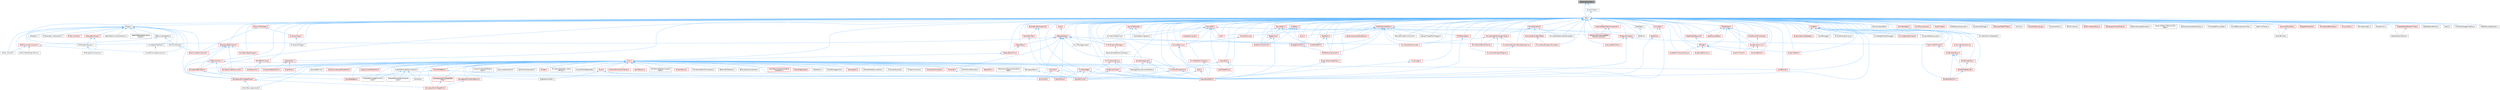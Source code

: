 digraph "StatsSystemTypes.h"
{
 // INTERACTIVE_SVG=YES
 // LATEX_PDF_SIZE
  bgcolor="transparent";
  edge [fontname=Helvetica,fontsize=10,labelfontname=Helvetica,labelfontsize=10];
  node [fontname=Helvetica,fontsize=10,shape=box,height=0.2,width=0.4];
  Node1 [id="Node000001",label="StatsSystemTypes.h",height=0.2,width=0.4,color="gray40", fillcolor="grey60", style="filled", fontcolor="black",tooltip=" "];
  Node1 -> Node2 [id="edge1_Node000001_Node000002",dir="back",color="steelblue1",style="solid",tooltip=" "];
  Node2 [id="Node000002",label="DynamicStats.h",height=0.2,width=0.4,color="grey40", fillcolor="white", style="filled",URL="$dc/d24/DynamicStats_8h.html",tooltip=" "];
  Node2 -> Node3 [id="edge2_Node000002_Node000003",dir="back",color="steelblue1",style="solid",tooltip=" "];
  Node3 [id="Node000003",label="Stats.h",height=0.2,width=0.4,color="grey40", fillcolor="white", style="filled",URL="$dc/d09/Stats_8h.html",tooltip=" "];
  Node3 -> Node4 [id="edge3_Node000003_Node000004",dir="back",color="steelblue1",style="solid",tooltip=" "];
  Node4 [id="Node000004",label="AIPerceptionSystem.h",height=0.2,width=0.4,color="grey40", fillcolor="white", style="filled",URL="$d0/d08/AIPerceptionSystem_8h.html",tooltip=" "];
  Node4 -> Node5 [id="edge4_Node000004_Node000005",dir="back",color="steelblue1",style="solid",tooltip=" "];
  Node5 [id="Node000005",label="AIPerceptionComponent.h",height=0.2,width=0.4,color="grey40", fillcolor="white", style="filled",URL="$d6/d0a/AIPerceptionComponent_8h.html",tooltip=" "];
  Node3 -> Node6 [id="edge5_Node000003_Node000006",dir="back",color="steelblue1",style="solid",tooltip=" "];
  Node6 [id="Node000006",label="AITypes.h",height=0.2,width=0.4,color="grey40", fillcolor="white", style="filled",URL="$dd/d64/AITypes_8h.html",tooltip=" "];
  Node6 -> Node7 [id="edge6_Node000006_Node000007",dir="back",color="steelblue1",style="solid",tooltip=" "];
  Node7 [id="Node000007",label="AIAsyncTaskBlueprintProxy.h",height=0.2,width=0.4,color="grey40", fillcolor="white", style="filled",URL="$db/d07/AIAsyncTaskBlueprintProxy_8h.html",tooltip=" "];
  Node6 -> Node8 [id="edge7_Node000006_Node000008",dir="back",color="steelblue1",style="solid",tooltip=" "];
  Node8 [id="Node000008",label="AIController.h",height=0.2,width=0.4,color="red", fillcolor="#FFF0F0", style="filled",URL="$d7/dd8/AIController_8h.html",tooltip=" "];
  Node6 -> Node11 [id="edge8_Node000006_Node000011",dir="back",color="steelblue1",style="solid",tooltip=" "];
  Node11 [id="Node000011",label="AIHelpers.h",height=0.2,width=0.4,color="grey40", fillcolor="white", style="filled",URL="$d1/d0d/AIHelpers_8h.html",tooltip=" "];
  Node6 -> Node12 [id="edge9_Node000006_Node000012",dir="back",color="steelblue1",style="solid",tooltip=" "];
  Node12 [id="Node000012",label="AIPerceptionTypes.h",height=0.2,width=0.4,color="red", fillcolor="#FFF0F0", style="filled",URL="$de/d00/AIPerceptionTypes_8h.html",tooltip=" "];
  Node12 -> Node5 [id="edge10_Node000012_Node000005",dir="back",color="steelblue1",style="solid",tooltip=" "];
  Node12 -> Node4 [id="edge11_Node000012_Node000004",dir="back",color="steelblue1",style="solid",tooltip=" "];
  Node6 -> Node35 [id="edge12_Node000006_Node000035",dir="back",color="steelblue1",style="solid",tooltip=" "];
  Node35 [id="Node000035",label="AIResourceInterface.h",height=0.2,width=0.4,color="grey40", fillcolor="white", style="filled",URL="$dd/d0d/AIResourceInterface_8h.html",tooltip=" "];
  Node35 -> Node36 [id="edge13_Node000035_Node000036",dir="back",color="steelblue1",style="solid",tooltip=" "];
  Node36 [id="Node000036",label="BrainComponent.h",height=0.2,width=0.4,color="grey40", fillcolor="white", style="filled",URL="$d6/dc0/BrainComponent_8h.html",tooltip=" "];
  Node36 -> Node37 [id="edge14_Node000036_Node000037",dir="back",color="steelblue1",style="solid",tooltip=" "];
  Node37 [id="Node000037",label="BehaviorTreeComponent.h",height=0.2,width=0.4,color="red", fillcolor="#FFF0F0", style="filled",URL="$dc/d7b/BehaviorTreeComponent_8h.html",tooltip=" "];
  Node35 -> Node89 [id="edge15_Node000035_Node000089",dir="back",color="steelblue1",style="solid",tooltip=" "];
  Node89 [id="Node000089",label="PathFollowingComponent.h",height=0.2,width=0.4,color="red", fillcolor="#FFF0F0", style="filled",URL="$d5/d0b/PathFollowingComponent_8h.html",tooltip=" "];
  Node89 -> Node7 [id="edge16_Node000089_Node000007",dir="back",color="steelblue1",style="solid",tooltip=" "];
  Node89 -> Node90 [id="edge17_Node000089_Node000090",dir="back",color="steelblue1",style="solid",tooltip=" "];
  Node90 [id="Node000090",label="AITask_MoveTo.h",height=0.2,width=0.4,color="grey40", fillcolor="white", style="filled",URL="$d4/dc4/AITask__MoveTo_8h.html",tooltip=" "];
  Node89 -> Node91 [id="edge18_Node000089_Node000091",dir="back",color="steelblue1",style="solid",tooltip=" "];
  Node91 [id="Node000091",label="CrowdFollowingComponent.h",height=0.2,width=0.4,color="grey40", fillcolor="white", style="filled",URL="$db/d23/CrowdFollowingComponent_8h.html",tooltip=" "];
  Node6 -> Node90 [id="edge19_Node000006_Node000090",dir="back",color="steelblue1",style="solid",tooltip=" "];
  Node6 -> Node44 [id="edge20_Node000006_Node000044",dir="back",color="steelblue1",style="solid",tooltip=" "];
  Node44 [id="Node000044",label="BTDecorator_IsAtLocation.h",height=0.2,width=0.4,color="grey40", fillcolor="white", style="filled",URL="$dd/d6b/BTDecorator__IsAtLocation_8h.html",tooltip=" "];
  Node6 -> Node74 [id="edge21_Node000006_Node000074",dir="back",color="steelblue1",style="solid",tooltip=" "];
  Node74 [id="Node000074",label="BTTask_MoveTo.h",height=0.2,width=0.4,color="red", fillcolor="#FFF0F0", style="filled",URL="$d7/d8b/BTTask__MoveTo_8h.html",tooltip=" "];
  Node6 -> Node37 [id="edge22_Node000006_Node000037",dir="back",color="steelblue1",style="solid",tooltip=" "];
  Node6 -> Node36 [id="edge23_Node000006_Node000036",dir="back",color="steelblue1",style="solid",tooltip=" "];
  Node6 -> Node93 [id="edge24_Node000006_Node000093",dir="back",color="steelblue1",style="solid",tooltip=" "];
  Node93 [id="Node000093",label="CrowdAgentInterface.h",height=0.2,width=0.4,color="grey40", fillcolor="white", style="filled",URL="$df/dfa/CrowdAgentInterface_8h.html",tooltip=" "];
  Node93 -> Node91 [id="edge25_Node000093_Node000091",dir="back",color="steelblue1",style="solid",tooltip=" "];
  Node6 -> Node91 [id="edge26_Node000006_Node000091",dir="back",color="steelblue1",style="solid",tooltip=" "];
  Node6 -> Node89 [id="edge27_Node000006_Node000089",dir="back",color="steelblue1",style="solid",tooltip=" "];
  Node6 -> Node94 [id="edge28_Node000006_Node000094",dir="back",color="steelblue1",style="solid",tooltip=" "];
  Node94 [id="Node000094",label="StateTreeCommonConditions.h",height=0.2,width=0.4,color="grey40", fillcolor="white", style="filled",URL="$d8/dec/StateTreeCommonConditions_8h.html",tooltip=" "];
  Node6 -> Node95 [id="edge29_Node000006_Node000095",dir="back",color="steelblue1",style="solid",tooltip=" "];
  Node95 [id="Node000095",label="StateTreeNodeDescription\lHelpers.h",height=0.2,width=0.4,color="grey40", fillcolor="white", style="filled",URL="$d9/d1a/StateTreeNodeDescriptionHelpers_8h.html",tooltip=" "];
  Node3 -> Node96 [id="edge30_Node000003_Node000096",dir="back",color="steelblue1",style="solid",tooltip=" "];
  Node96 [id="Node000096",label="AbilitySystemStats.h",height=0.2,width=0.4,color="grey40", fillcolor="white", style="filled",URL="$d2/d42/AbilitySystemStats_8h.html",tooltip=" "];
  Node3 -> Node97 [id="edge31_Node000003_Node000097",dir="back",color="steelblue1",style="solid",tooltip=" "];
  Node97 [id="Node000097",label="Actor.h",height=0.2,width=0.4,color="red", fillcolor="#FFF0F0", style="filled",URL="$d0/d43/Actor_8h.html",tooltip=" "];
  Node97 -> Node98 [id="edge32_Node000097_Node000098",dir="back",color="steelblue1",style="solid",tooltip=" "];
  Node98 [id="Node000098",label="AbilityTask_SpawnActor.h",height=0.2,width=0.4,color="grey40", fillcolor="white", style="filled",URL="$dc/d97/AbilityTask__SpawnActor_8h.html",tooltip=" "];
  Node97 -> Node99 [id="edge33_Node000097_Node000099",dir="back",color="steelblue1",style="solid",tooltip=" "];
  Node99 [id="Node000099",label="ActorDescContainerInstance\lCollection.h",height=0.2,width=0.4,color="red", fillcolor="#FFF0F0", style="filled",URL="$df/d80/ActorDescContainerInstanceCollection_8h.html",tooltip=" "];
  Node97 -> Node120 [id="edge34_Node000097_Node000120",dir="back",color="steelblue1",style="solid",tooltip=" "];
  Node120 [id="Node000120",label="ActorDescList.h",height=0.2,width=0.4,color="red", fillcolor="#FFF0F0", style="filled",URL="$d7/da2/ActorDescList_8h.html",tooltip=" "];
  Node97 -> Node130 [id="edge35_Node000097_Node000130",dir="back",color="steelblue1",style="solid",tooltip=" "];
  Node130 [id="Node000130",label="ActorDragDropOp.h",height=0.2,width=0.4,color="red", fillcolor="#FFF0F0", style="filled",URL="$dd/d1a/ActorDragDropOp_8h.html",tooltip=" "];
  Node97 -> Node132 [id="edge36_Node000097_Node000132",dir="back",color="steelblue1",style="solid",tooltip=" "];
  Node132 [id="Node000132",label="ActorElementEditorCopyAnd\lPaste.h",height=0.2,width=0.4,color="grey40", fillcolor="white", style="filled",URL="$d8/dc2/ActorElementEditorCopyAndPaste_8h.html",tooltip=" "];
  Node97 -> Node133 [id="edge37_Node000097_Node000133",dir="back",color="steelblue1",style="solid",tooltip=" "];
  Node133 [id="Node000133",label="AmbientSound.h",height=0.2,width=0.4,color="red", fillcolor="#FFF0F0", style="filled",URL="$dd/d28/AmbientSound_8h.html",tooltip=" "];
  Node97 -> Node135 [id="edge38_Node000097_Node000135",dir="back",color="steelblue1",style="solid",tooltip=" "];
  Node135 [id="Node000135",label="AnimationEditorPreviewActor.h",height=0.2,width=0.4,color="grey40", fillcolor="white", style="filled",URL="$dc/d52/AnimationEditorPreviewActor_8h.html",tooltip=" "];
  Node97 -> Node136 [id="edge39_Node000097_Node000136",dir="back",color="steelblue1",style="solid",tooltip=" "];
  Node136 [id="Node000136",label="BandwidthTestActor.h",height=0.2,width=0.4,color="grey40", fillcolor="white", style="filled",URL="$d9/ddf/BandwidthTestActor_8h.html",tooltip=" "];
  Node97 -> Node137 [id="edge40_Node000097_Node000137",dir="back",color="steelblue1",style="solid",tooltip=" "];
  Node137 [id="Node000137",label="BoundsCopyComponent.h",height=0.2,width=0.4,color="grey40", fillcolor="white", style="filled",URL="$d2/d10/BoundsCopyComponent_8h.html",tooltip=" "];
  Node97 -> Node138 [id="edge41_Node000097_Node000138",dir="back",color="steelblue1",style="solid",tooltip=" "];
  Node138 [id="Node000138",label="Brush.h",height=0.2,width=0.4,color="red", fillcolor="#FFF0F0", style="filled",URL="$dc/d90/Brush_8h.html",tooltip=" "];
  Node138 -> Node140 [id="edge42_Node000138_Node000140",dir="back",color="steelblue1",style="solid",tooltip=" "];
  Node140 [id="Node000140",label="DlgReferenceTree.h",height=0.2,width=0.4,color="grey40", fillcolor="white", style="filled",URL="$db/dd3/DlgReferenceTree_8h.html",tooltip=" "];
  Node138 -> Node141 [id="edge43_Node000138_Node000141",dir="back",color="steelblue1",style="solid",tooltip=" "];
  Node141 [id="Node000141",label="EditorEngine.h",height=0.2,width=0.4,color="red", fillcolor="#FFF0F0", style="filled",URL="$da/d0c/EditorEngine_8h.html",tooltip=" "];
  Node138 -> Node362 [id="edge44_Node000138_Node000362",dir="back",color="steelblue1",style="solid",tooltip=" "];
  Node362 [id="Node000362",label="EngineSharedPCH.h",height=0.2,width=0.4,color="red", fillcolor="#FFF0F0", style="filled",URL="$dc/dbb/EngineSharedPCH_8h.html",tooltip=" "];
  Node97 -> Node447 [id="edge45_Node000097_Node000447",dir="back",color="steelblue1",style="solid",tooltip=" "];
  Node447 [id="Node000447",label="CableActor.h",height=0.2,width=0.4,color="grey40", fillcolor="white", style="filled",URL="$dd/d5e/CableActor_8h.html",tooltip=" "];
  Node97 -> Node448 [id="edge46_Node000097_Node000448",dir="back",color="steelblue1",style="solid",tooltip=" "];
  Node448 [id="Node000448",label="CacheManagerActor.h",height=0.2,width=0.4,color="grey40", fillcolor="white", style="filled",URL="$d6/d22/CacheManagerActor_8h.html",tooltip=" "];
  Node97 -> Node449 [id="edge47_Node000097_Node000449",dir="back",color="steelblue1",style="solid",tooltip=" "];
  Node449 [id="Node000449",label="CameraActor.h",height=0.2,width=0.4,color="red", fillcolor="#FFF0F0", style="filled",URL="$d4/df4/CameraActor_8h.html",tooltip=" "];
  Node97 -> Node450 [id="edge48_Node000097_Node000450",dir="back",color="steelblue1",style="solid",tooltip=" "];
  Node450 [id="Node000450",label="CameraShakeSourceActor.h",height=0.2,width=0.4,color="grey40", fillcolor="white", style="filled",URL="$d5/d92/CameraShakeSourceActor_8h.html",tooltip=" "];
  Node97 -> Node451 [id="edge49_Node000097_Node000451",dir="back",color="steelblue1",style="solid",tooltip=" "];
  Node451 [id="Node000451",label="ChaosDeformableCollisions\lActor.h",height=0.2,width=0.4,color="grey40", fillcolor="white", style="filled",URL="$d2/dce/ChaosDeformableCollisionsActor_8h.html",tooltip=" "];
  Node97 -> Node452 [id="edge50_Node000097_Node000452",dir="back",color="steelblue1",style="solid",tooltip=" "];
  Node452 [id="Node000452",label="ChaosDeformableConstraints\lActor.h",height=0.2,width=0.4,color="grey40", fillcolor="white", style="filled",URL="$d0/dd2/ChaosDeformableConstraintsActor_8h.html",tooltip=" "];
  Node97 -> Node453 [id="edge51_Node000097_Node000453",dir="back",color="steelblue1",style="solid",tooltip=" "];
  Node453 [id="Node000453",label="ChaosDeformableSolverActor.h",height=0.2,width=0.4,color="grey40", fillcolor="white", style="filled",URL="$d2/de9/ChaosDeformableSolverActor_8h.html",tooltip=" "];
  Node453 -> Node451 [id="edge52_Node000453_Node000451",dir="back",color="steelblue1",style="solid",tooltip=" "];
  Node453 -> Node452 [id="edge53_Node000453_Node000452",dir="back",color="steelblue1",style="solid",tooltip=" "];
  Node453 -> Node454 [id="edge54_Node000453_Node000454",dir="back",color="steelblue1",style="solid",tooltip=" "];
  Node454 [id="Node000454",label="FleshActor.h",height=0.2,width=0.4,color="grey40", fillcolor="white", style="filled",URL="$d1/d7e/FleshActor_8h.html",tooltip=" "];
  Node97 -> Node455 [id="edge55_Node000097_Node000455",dir="back",color="steelblue1",style="solid",tooltip=" "];
  Node455 [id="Node000455",label="Character.h",height=0.2,width=0.4,color="red", fillcolor="#FFF0F0", style="filled",URL="$db/dc7/Character_8h.html",tooltip=" "];
  Node455 -> Node458 [id="edge56_Node000455_Node000458",dir="back",color="steelblue1",style="solid",tooltip=" "];
  Node458 [id="Node000458",label="EngineMinimal.h",height=0.2,width=0.4,color="red", fillcolor="#FFF0F0", style="filled",URL="$d0/d2c/EngineMinimal_8h.html",tooltip=" "];
  Node97 -> Node459 [id="edge57_Node000097_Node000459",dir="back",color="steelblue1",style="solid",tooltip=" "];
  Node459 [id="Node000459",label="CinematicExporter.h",height=0.2,width=0.4,color="grey40", fillcolor="white", style="filled",URL="$d8/d3d/CinematicExporter_8h.html",tooltip=" "];
  Node97 -> Node460 [id="edge58_Node000097_Node000460",dir="back",color="steelblue1",style="solid",tooltip=" "];
  Node460 [id="Node000460",label="ClusterUnionActor.h",height=0.2,width=0.4,color="grey40", fillcolor="white", style="filled",URL="$d5/d54/ClusterUnionActor_8h.html",tooltip=" "];
  Node97 -> Node461 [id="edge59_Node000097_Node000461",dir="back",color="steelblue1",style="solid",tooltip=" "];
  Node461 [id="Node000461",label="ComponentEditorUtils.h",height=0.2,width=0.4,color="red", fillcolor="#FFF0F0", style="filled",URL="$d0/d4b/ComponentEditorUtils_8h.html",tooltip=" "];
  Node97 -> Node463 [id="edge60_Node000097_Node000463",dir="back",color="steelblue1",style="solid",tooltip=" "];
  Node463 [id="Node000463",label="ComponentVisualizer.h",height=0.2,width=0.4,color="red", fillcolor="#FFF0F0", style="filled",URL="$d3/d9b/ComponentVisualizer_8h.html",tooltip=" "];
  Node97 -> Node465 [id="edge61_Node000097_Node000465",dir="back",color="steelblue1",style="solid",tooltip=" "];
  Node465 [id="Node000465",label="ControlPointMeshActor.h",height=0.2,width=0.4,color="grey40", fillcolor="white", style="filled",URL="$d8/db7/ControlPointMeshActor_8h.html",tooltip=" "];
  Node97 -> Node466 [id="edge62_Node000097_Node000466",dir="back",color="steelblue1",style="solid",tooltip=" "];
  Node466 [id="Node000466",label="Controller.h",height=0.2,width=0.4,color="red", fillcolor="#FFF0F0", style="filled",URL="$de/d4a/Controller_8h.html",tooltip=" "];
  Node466 -> Node8 [id="edge63_Node000466_Node000008",dir="back",color="steelblue1",style="solid",tooltip=" "];
  Node466 -> Node458 [id="edge64_Node000466_Node000458",dir="back",color="steelblue1",style="solid",tooltip=" "];
  Node466 -> Node362 [id="edge65_Node000466_Node000362",dir="back",color="steelblue1",style="solid",tooltip=" "];
  Node97 -> Node859 [id="edge66_Node000097_Node000859",dir="back",color="steelblue1",style="solid",tooltip=" "];
  Node859 [id="Node000859",label="DecalActor.h",height=0.2,width=0.4,color="red", fillcolor="#FFF0F0", style="filled",URL="$d2/d2d/DecalActor_8h.html",tooltip=" "];
  Node97 -> Node860 [id="edge67_Node000097_Node000860",dir="back",color="steelblue1",style="solid",tooltip=" "];
  Node860 [id="Node000860",label="DefaultLevelSequenceInstance\lData.h",height=0.2,width=0.4,color="grey40", fillcolor="white", style="filled",URL="$d0/d8b/DefaultLevelSequenceInstanceData_8h.html",tooltip=" "];
  Node97 -> Node851 [id="edge68_Node000097_Node000851",dir="back",color="steelblue1",style="solid",tooltip=" "];
  Node851 [id="Node000851",label="DemoNetDriver.h",height=0.2,width=0.4,color="grey40", fillcolor="white", style="filled",URL="$df/df9/DemoNetDriver_8h.html",tooltip=" "];
  Node97 -> Node861 [id="edge69_Node000097_Node000861",dir="back",color="steelblue1",style="solid",tooltip=" "];
  Node861 [id="Node000861",label="DisplayClusterLightCardActor.h",height=0.2,width=0.4,color="red", fillcolor="#FFF0F0", style="filled",URL="$d5/dc7/DisplayClusterLightCardActor_8h.html",tooltip=" "];
  Node97 -> Node242 [id="edge70_Node000097_Node000242",dir="back",color="steelblue1",style="solid",tooltip=" "];
  Node242 [id="Node000242",label="DisplayClusterRootActor.h",height=0.2,width=0.4,color="red", fillcolor="#FFF0F0", style="filled",URL="$d0/d41/DisplayClusterRootActor_8h.html",tooltip=" "];
  Node97 -> Node863 [id="edge71_Node000097_Node000863",dir="back",color="steelblue1",style="solid",tooltip=" "];
  Node863 [id="Node000863",label="DisplayClusterTestPatterns\lActor.h",height=0.2,width=0.4,color="grey40", fillcolor="white", style="filled",URL="$d0/dac/DisplayClusterTestPatternsActor_8h.html",tooltip=" "];
  Node97 -> Node140 [id="edge72_Node000097_Node000140",dir="back",color="steelblue1",style="solid",tooltip=" "];
  Node97 -> Node864 [id="edge73_Node000097_Node000864",dir="back",color="steelblue1",style="solid",tooltip=" "];
  Node864 [id="Node000864",label="DocumentationActor.h",height=0.2,width=0.4,color="grey40", fillcolor="white", style="filled",URL="$d0/dc6/DocumentationActor_8h.html",tooltip=" "];
  Node97 -> Node865 [id="edge74_Node000097_Node000865",dir="back",color="steelblue1",style="solid",tooltip=" "];
  Node865 [id="Node000865",label="EditorActorSubsystem.h",height=0.2,width=0.4,color="grey40", fillcolor="white", style="filled",URL="$d8/db1/EditorActorSubsystem_8h.html",tooltip=" "];
  Node97 -> Node141 [id="edge75_Node000097_Node000141",dir="back",color="steelblue1",style="solid",tooltip=" "];
  Node97 -> Node866 [id="edge76_Node000097_Node000866",dir="back",color="steelblue1",style="solid",tooltip=" "];
  Node866 [id="Node000866",label="Emitter.h",height=0.2,width=0.4,color="red", fillcolor="#FFF0F0", style="filled",URL="$da/d24/Emitter_8h.html",tooltip=" "];
  Node97 -> Node458 [id="edge77_Node000097_Node000458",dir="back",color="steelblue1",style="solid",tooltip=" "];
  Node97 -> Node362 [id="edge78_Node000097_Node000362",dir="back",color="steelblue1",style="solid",tooltip=" "];
  Node97 -> Node378 [id="edge79_Node000097_Node000378",dir="back",color="steelblue1",style="solid",tooltip=" "];
  Node378 [id="Node000378",label="EngineUtils.h",height=0.2,width=0.4,color="red", fillcolor="#FFF0F0", style="filled",URL="$d4/d61/EngineUtils_8h.html",tooltip=" "];
  Node97 -> Node868 [id="edge80_Node000097_Node000868",dir="back",color="steelblue1",style="solid",tooltip=" "];
  Node868 [id="Node000868",label="EnvQueryGenerator_Actors\lOfClass.h",height=0.2,width=0.4,color="grey40", fillcolor="white", style="filled",URL="$d7/d2e/EnvQueryGenerator__ActorsOfClass_8h.html",tooltip=" "];
  Node97 -> Node278 [id="edge81_Node000097_Node000278",dir="back",color="steelblue1",style="solid",tooltip=" "];
  Node278 [id="Node000278",label="ExportTextDragDropOp.h",height=0.2,width=0.4,color="grey40", fillcolor="white", style="filled",URL="$de/d5c/ExportTextDragDropOp_8h.html",tooltip=" "];
  Node97 -> Node279 [id="edge82_Node000097_Node000279",dir="back",color="steelblue1",style="solid",tooltip=" "];
  Node279 [id="Node000279",label="ExternalDirtyActorsTracker.h",height=0.2,width=0.4,color="red", fillcolor="#FFF0F0", style="filled",URL="$db/d89/ExternalDirtyActorsTracker_8h.html",tooltip=" "];
  Node97 -> Node454 [id="edge83_Node000097_Node000454",dir="back",color="steelblue1",style="solid",tooltip=" "];
  Node97 -> Node852 [id="edge84_Node000097_Node000852",dir="back",color="steelblue1",style="solid",tooltip=" "];
  Node852 [id="Node000852",label="GameModeBase.h",height=0.2,width=0.4,color="red", fillcolor="#FFF0F0", style="filled",URL="$d2/d5b/GameModeBase_8h.html",tooltip=" "];
  Node852 -> Node458 [id="edge85_Node000852_Node000458",dir="back",color="steelblue1",style="solid",tooltip=" "];
  Node852 -> Node855 [id="edge86_Node000852_Node000855",dir="back",color="steelblue1",style="solid",tooltip=" "];
  Node855 [id="Node000855",label="GameStateBase.h",height=0.2,width=0.4,color="red", fillcolor="#FFF0F0", style="filled",URL="$dd/db9/GameStateBase_8h.html",tooltip=" "];
  Node97 -> Node869 [id="edge87_Node000097_Node000869",dir="back",color="steelblue1",style="solid",tooltip=" "];
  Node869 [id="Node000869",label="GameSession.h",height=0.2,width=0.4,color="red", fillcolor="#FFF0F0", style="filled",URL="$d1/d7f/GameSession_8h.html",tooltip=" "];
  Node97 -> Node855 [id="edge88_Node000097_Node000855",dir="back",color="steelblue1",style="solid",tooltip=" "];
  Node97 -> Node870 [id="edge89_Node000097_Node000870",dir="back",color="steelblue1",style="solid",tooltip=" "];
  Node870 [id="Node000870",label="GameplayAbilityTargetActor.h",height=0.2,width=0.4,color="red", fillcolor="#FFF0F0", style="filled",URL="$d7/d35/GameplayAbilityTargetActor_8h.html",tooltip=" "];
  Node97 -> Node878 [id="edge90_Node000097_Node000878",dir="back",color="steelblue1",style="solid",tooltip=" "];
  Node878 [id="Node000878",label="GameplayAbilityTargetData\lFilter.h",height=0.2,width=0.4,color="red", fillcolor="#FFF0F0", style="filled",URL="$d5/d2f/GameplayAbilityTargetDataFilter_8h.html",tooltip=" "];
  Node878 -> Node870 [id="edge91_Node000878_Node000870",dir="back",color="steelblue1",style="solid",tooltip=" "];
  Node97 -> Node884 [id="edge92_Node000097_Node000884",dir="back",color="steelblue1",style="solid",tooltip=" "];
  Node884 [id="Node000884",label="GameplayAbilityTargetTypes.h",height=0.2,width=0.4,color="red", fillcolor="#FFF0F0", style="filled",URL="$d8/dd1/GameplayAbilityTargetTypes_8h.html",tooltip=" "];
  Node884 -> Node98 [id="edge93_Node000884_Node000098",dir="back",color="steelblue1",style="solid",tooltip=" "];
  Node884 -> Node870 [id="edge94_Node000884_Node000870",dir="back",color="steelblue1",style="solid",tooltip=" "];
  Node97 -> Node932 [id="edge95_Node000097_Node000932",dir="back",color="steelblue1",style="solid",tooltip=" "];
  Node932 [id="Node000932",label="GameplayAbilityWorldReticle.h",height=0.2,width=0.4,color="red", fillcolor="#FFF0F0", style="filled",URL="$db/dd7/GameplayAbilityWorldReticle_8h.html",tooltip=" "];
  Node932 -> Node870 [id="edge96_Node000932_Node000870",dir="back",color="steelblue1",style="solid",tooltip=" "];
  Node97 -> Node934 [id="edge97_Node000097_Node000934",dir="back",color="steelblue1",style="solid",tooltip=" "];
  Node934 [id="Node000934",label="GameplayCueNotify_Actor.h",height=0.2,width=0.4,color="red", fillcolor="#FFF0F0", style="filled",URL="$df/d91/GameplayCueNotify__Actor_8h.html",tooltip=" "];
  Node97 -> Node937 [id="edge98_Node000097_Node000937",dir="back",color="steelblue1",style="solid",tooltip=" "];
  Node937 [id="Node000937",label="GameplayEffectTypes.h",height=0.2,width=0.4,color="red", fillcolor="#FFF0F0", style="filled",URL="$d7/d59/GameplayEffectTypes_8h.html",tooltip=" "];
  Node937 -> Node884 [id="edge99_Node000937_Node000884",dir="back",color="steelblue1",style="solid",tooltip=" "];
  Node97 -> Node857 [id="edge100_Node000097_Node000857",dir="back",color="steelblue1",style="solid",tooltip=" "];
  Node857 [id="Node000857",label="GameplayStatics.h",height=0.2,width=0.4,color="grey40", fillcolor="white", style="filled",URL="$d9/dc8/GameplayStatics_8h.html",tooltip=" "];
  Node857 -> Node458 [id="edge101_Node000857_Node000458",dir="back",color="steelblue1",style="solid",tooltip=" "];
  Node97 -> Node1044 [id="edge102_Node000097_Node001044",dir="back",color="steelblue1",style="solid",tooltip=" "];
  Node1044 [id="Node001044",label="HeterogeneousVolumeInterface.h",height=0.2,width=0.4,color="grey40", fillcolor="white", style="filled",URL="$d3/de3/HeterogeneousVolumeInterface_8h.html",tooltip=" "];
  Node97 -> Node534 [id="edge103_Node000097_Node000534",dir="back",color="steelblue1",style="solid",tooltip=" "];
  Node534 [id="Node000534",label="LandscapeProxy.h",height=0.2,width=0.4,color="red", fillcolor="#FFF0F0", style="filled",URL="$db/dae/LandscapeProxy_8h.html",tooltip=" "];
  Node97 -> Node1080 [id="edge104_Node000097_Node001080",dir="back",color="steelblue1",style="solid",tooltip=" "];
  Node1080 [id="Node001080",label="LevelBounds.h",height=0.2,width=0.4,color="red", fillcolor="#FFF0F0", style="filled",URL="$d8/d37/LevelBounds_8h.html",tooltip=" "];
  Node97 -> Node545 [id="edge105_Node000097_Node000545",dir="back",color="steelblue1",style="solid",tooltip=" "];
  Node545 [id="Node000545",label="PrimitiveComponent.h",height=0.2,width=0.4,color="red", fillcolor="#FFF0F0", style="filled",URL="$df/d9f/PrimitiveComponent_8h.html",tooltip=" "];
  Node545 -> Node458 [id="edge106_Node000545_Node000458",dir="back",color="steelblue1",style="solid",tooltip=" "];
  Node545 -> Node362 [id="edge107_Node000545_Node000362",dir="back",color="steelblue1",style="solid",tooltip=" "];
  Node3 -> Node1681 [id="edge108_Node000003_Node001681",dir="back",color="steelblue1",style="solid",tooltip=" "];
  Node1681 [id="Node001681",label="AnimNextAnimGraphStats.h",height=0.2,width=0.4,color="grey40", fillcolor="white", style="filled",URL="$d0/d72/AnimNextAnimGraphStats_8h.html",tooltip=" "];
  Node3 -> Node1682 [id="edge109_Node000003_Node001682",dir="back",color="steelblue1",style="solid",tooltip=" "];
  Node1682 [id="Node001682",label="AnimNextStats.h",height=0.2,width=0.4,color="red", fillcolor="#FFF0F0", style="filled",URL="$d6/de8/AnimNextStats_8h.html",tooltip=" "];
  Node1682 -> Node1681 [id="edge110_Node001682_Node001681",dir="back",color="steelblue1",style="solid",tooltip=" "];
  Node3 -> Node1687 [id="edge111_Node000003_Node001687",dir="back",color="steelblue1",style="solid",tooltip=" "];
  Node1687 [id="Node001687",label="AnimPhysicsSolver.h",height=0.2,width=0.4,color="red", fillcolor="#FFF0F0", style="filled",URL="$d3/d8b/AnimPhysicsSolver_8h.html",tooltip=" "];
  Node3 -> Node1504 [id="edge112_Node000003_Node001504",dir="back",color="steelblue1",style="solid",tooltip=" "];
  Node1504 [id="Node001504",label="AnimStateMachineTypes.h",height=0.2,width=0.4,color="red", fillcolor="#FFF0F0", style="filled",URL="$d2/dc8/AnimStateMachineTypes_8h.html",tooltip=" "];
  Node1504 -> Node362 [id="edge113_Node001504_Node000362",dir="back",color="steelblue1",style="solid",tooltip=" "];
  Node3 -> Node1688 [id="edge114_Node000003_Node001688",dir="back",color="steelblue1",style="solid",tooltip=" "];
  Node1688 [id="Node001688",label="AnimStats.h",height=0.2,width=0.4,color="red", fillcolor="#FFF0F0", style="filled",URL="$d4/d2b/AnimStats_8h.html",tooltip=" "];
  Node1688 -> Node1692 [id="edge115_Node001688_Node001692",dir="back",color="steelblue1",style="solid",tooltip=" "];
  Node1692 [id="Node001692",label="BonePose.h",height=0.2,width=0.4,color="red", fillcolor="#FFF0F0", style="filled",URL="$dd/d83/BonePose_8h.html",tooltip=" "];
  Node1692 -> Node362 [id="edge116_Node001692_Node000362",dir="back",color="steelblue1",style="solid",tooltip=" "];
  Node1688 -> Node362 [id="edge117_Node001688_Node000362",dir="back",color="steelblue1",style="solid",tooltip=" "];
  Node3 -> Node1712 [id="edge118_Node000003_Node001712",dir="back",color="steelblue1",style="solid",tooltip=" "];
  Node1712 [id="Node001712",label="AnimationStreaming.h",height=0.2,width=0.4,color="grey40", fillcolor="white", style="filled",URL="$d5/d44/AnimationStreaming_8h.html",tooltip=" "];
  Node3 -> Node267 [id="edge119_Node000003_Node000267",dir="back",color="steelblue1",style="solid",tooltip=" "];
  Node267 [id="Node000267",label="AssetEditorViewportLayout.h",height=0.2,width=0.4,color="red", fillcolor="#FFF0F0", style="filled",URL="$df/d46/AssetEditorViewportLayout_8h.html",tooltip=" "];
  Node3 -> Node1713 [id="edge120_Node000003_Node001713",dir="back",color="steelblue1",style="solid",tooltip=" "];
  Node1713 [id="Node001713",label="AssetThumbnail.h",height=0.2,width=0.4,color="red", fillcolor="#FFF0F0", style="filled",URL="$d7/d61/AssetThumbnail_8h.html",tooltip=" "];
  Node3 -> Node1721 [id="edge121_Node000003_Node001721",dir="back",color="steelblue1",style="solid",tooltip=" "];
  Node1721 [id="Node001721",label="Async.h",height=0.2,width=0.4,color="red", fillcolor="#FFF0F0", style="filled",URL="$d7/ddf/Async_8h.html",tooltip=" "];
  Node3 -> Node1829 [id="edge122_Node000003_Node001829",dir="back",color="steelblue1",style="solid",tooltip=" "];
  Node1829 [id="Node001829",label="AsyncFileHandle.h",height=0.2,width=0.4,color="red", fillcolor="#FFF0F0", style="filled",URL="$df/dc4/AsyncFileHandle_8h.html",tooltip=" "];
  Node1829 -> Node1712 [id="edge123_Node001829_Node001712",dir="back",color="steelblue1",style="solid",tooltip=" "];
  Node1829 -> Node1831 [id="edge124_Node001829_Node001831",dir="back",color="steelblue1",style="solid",tooltip=" "];
  Node1831 [id="Node001831",label="AudioStreamingCache.h",height=0.2,width=0.4,color="grey40", fillcolor="white", style="filled",URL="$d2/dc1/AudioStreamingCache_8h.html",tooltip=" "];
  Node1829 -> Node1981 [id="edge125_Node001829_Node001981",dir="back",color="steelblue1",style="solid",tooltip=" "];
  Node1981 [id="Node001981",label="TextureResource.h",height=0.2,width=0.4,color="red", fillcolor="#FFF0F0", style="filled",URL="$dd/df3/TextureResource_8h.html",tooltip=" "];
  Node1981 -> Node458 [id="edge126_Node001981_Node000458",dir="back",color="steelblue1",style="solid",tooltip=" "];
  Node1981 -> Node362 [id="edge127_Node001981_Node000362",dir="back",color="steelblue1",style="solid",tooltip=" "];
  Node3 -> Node1988 [id="edge128_Node000003_Node001988",dir="back",color="steelblue1",style="solid",tooltip=" "];
  Node1988 [id="Node001988",label="AsyncPackageLoader.h",height=0.2,width=0.4,color="grey40", fillcolor="white", style="filled",URL="$d6/de5/AsyncPackageLoader_8h.html",tooltip=" "];
  Node3 -> Node1989 [id="edge129_Node000003_Node001989",dir="back",color="steelblue1",style="solid",tooltip=" "];
  Node1989 [id="Node001989",label="AsyncWork.h",height=0.2,width=0.4,color="red", fillcolor="#FFF0F0", style="filled",URL="$da/d9a/AsyncWork_8h.html",tooltip=" "];
  Node1989 -> Node1712 [id="edge130_Node001989_Node001712",dir="back",color="steelblue1",style="solid",tooltip=" "];
  Node1989 -> Node1844 [id="edge131_Node001989_Node001844",dir="back",color="steelblue1",style="solid",tooltip=" "];
  Node1844 [id="Node001844",label="AudioDecompress.h",height=0.2,width=0.4,color="red", fillcolor="#FFF0F0", style="filled",URL="$d9/dfd/AudioDecompress_8h.html",tooltip=" "];
  Node1989 -> Node1831 [id="edge132_Node001989_Node001831",dir="back",color="steelblue1",style="solid",tooltip=" "];
  Node1989 -> Node1993 [id="edge133_Node001989_Node001993",dir="back",color="steelblue1",style="solid",tooltip=" "];
  Node1993 [id="Node001993",label="Core.h",height=0.2,width=0.4,color="red", fillcolor="#FFF0F0", style="filled",URL="$d6/dd7/Core_8h.html",tooltip=" "];
  Node1989 -> Node1994 [id="edge134_Node001989_Node001994",dir="back",color="steelblue1",style="solid",tooltip=" "];
  Node1994 [id="Node001994",label="CoreSharedPCH.h",height=0.2,width=0.4,color="red", fillcolor="#FFF0F0", style="filled",URL="$d8/de5/CoreSharedPCH_8h.html",tooltip=" "];
  Node1989 -> Node753 [id="edge135_Node001989_Node000753",dir="back",color="steelblue1",style="solid",tooltip=" "];
  Node753 [id="Node000753",label="HierarchicalInstancedStatic\lMeshComponent.h",height=0.2,width=0.4,color="red", fillcolor="#FFF0F0", style="filled",URL="$d3/ddb/HierarchicalInstancedStaticMeshComponent_8h.html",tooltip=" "];
  Node1989 -> Node534 [id="edge136_Node001989_Node000534",dir="back",color="steelblue1",style="solid",tooltip=" "];
  Node1989 -> Node2011 [id="edge137_Node001989_Node002011",dir="back",color="steelblue1",style="solid",tooltip=" "];
  Node2011 [id="Node002011",label="StatsFile.h",height=0.2,width=0.4,color="grey40", fillcolor="white", style="filled",URL="$d7/d3b/StatsFile_8h.html",tooltip=" "];
  Node1989 -> Node1981 [id="edge138_Node001989_Node001981",dir="back",color="steelblue1",style="solid",tooltip=" "];
  Node3 -> Node2012 [id="edge139_Node000003_Node002012",dir="back",color="steelblue1",style="solid",tooltip=" "];
  Node2012 [id="Node002012",label="Audio.h",height=0.2,width=0.4,color="red", fillcolor="#FFF0F0", style="filled",URL="$d8/daa/Audio_8h.html",tooltip=" "];
  Node2012 -> Node458 [id="edge140_Node002012_Node000458",dir="back",color="steelblue1",style="solid",tooltip=" "];
  Node2012 -> Node362 [id="edge141_Node002012_Node000362",dir="back",color="steelblue1",style="solid",tooltip=" "];
  Node3 -> Node1844 [id="edge142_Node000003_Node001844",dir="back",color="steelblue1",style="solid",tooltip=" "];
  Node3 -> Node1831 [id="edge143_Node000003_Node001831",dir="back",color="steelblue1",style="solid",tooltip=" "];
  Node3 -> Node2021 [id="edge144_Node000003_Node002021",dir="back",color="steelblue1",style="solid",tooltip=" "];
  Node2021 [id="Node002021",label="AudioThread.h",height=0.2,width=0.4,color="red", fillcolor="#FFF0F0", style="filled",URL="$de/de3/AudioThread_8h.html",tooltip=" "];
  Node3 -> Node2028 [id="edge145_Node000003_Node002028",dir="back",color="steelblue1",style="solid",tooltip=" "];
  Node2028 [id="Node002028",label="AutoDestroySubsystem.h",height=0.2,width=0.4,color="grey40", fillcolor="white", style="filled",URL="$df/d26/AutoDestroySubsystem_8h.html",tooltip=" "];
  Node3 -> Node2029 [id="edge146_Node000003_Node002029",dir="back",color="steelblue1",style="solid",tooltip=" "];
  Node2029 [id="Node002029",label="AvoidanceManager.h",height=0.2,width=0.4,color="grey40", fillcolor="white", style="filled",URL="$d8/de0/AvoidanceManager_8h.html",tooltip=" "];
  Node3 -> Node2030 [id="edge147_Node000003_Node002030",dir="back",color="steelblue1",style="solid",tooltip=" "];
  Node2030 [id="Node002030",label="BehaviorTreeTypes.h",height=0.2,width=0.4,color="red", fillcolor="#FFF0F0", style="filled",URL="$db/d7c/BehaviorTreeTypes_8h.html",tooltip=" "];
  Node2030 -> Node37 [id="edge148_Node002030_Node000037",dir="back",color="steelblue1",style="solid",tooltip=" "];
  Node2030 -> Node2047 [id="edge149_Node002030_Node002047",dir="back",color="steelblue1",style="solid",tooltip=" "];
  Node2047 [id="Node002047",label="EnvQueryTypes.h",height=0.2,width=0.4,color="red", fillcolor="#FFF0F0", style="filled",URL="$dc/d70/EnvQueryTypes_8h.html",tooltip=" "];
  Node2047 -> Node1399 [id="edge150_Node002047_Node001399",dir="back",color="steelblue1",style="solid",tooltip=" "];
  Node1399 [id="Node001399",label="EnvQueryManager.h",height=0.2,width=0.4,color="grey40", fillcolor="white", style="filled",URL="$d1/db4/EnvQueryManager_8h.html",tooltip=" "];
  Node3 -> Node2066 [id="edge151_Node000003_Node002066",dir="back",color="steelblue1",style="solid",tooltip=" "];
  Node2066 [id="Node002066",label="BlueprintActionDatabase.h",height=0.2,width=0.4,color="red", fillcolor="#FFF0F0", style="filled",URL="$d4/dae/BlueprintActionDatabase_8h.html",tooltip=" "];
  Node3 -> Node304 [id="edge152_Node000003_Node000304",dir="back",color="steelblue1",style="solid",tooltip=" "];
  Node304 [id="Node000304",label="BlueprintEditor.h",height=0.2,width=0.4,color="red", fillcolor="#FFF0F0", style="filled",URL="$df/d7d/BlueprintEditor_8h.html",tooltip=" "];
  Node3 -> Node2069 [id="edge153_Node000003_Node002069",dir="back",color="steelblue1",style="solid",tooltip=" "];
  Node2069 [id="Node002069",label="BlueprintEditorUtils.h",height=0.2,width=0.4,color="red", fillcolor="#FFF0F0", style="filled",URL="$d7/d3d/BlueprintEditorUtils_8h.html",tooltip=" "];
  Node3 -> Node2070 [id="edge154_Node000003_Node002070",dir="back",color="steelblue1",style="solid",tooltip=" "];
  Node2070 [id="Node002070",label="BlueprintGeneratedClass.h",height=0.2,width=0.4,color="red", fillcolor="#FFF0F0", style="filled",URL="$d6/d77/BlueprintGeneratedClass_8h.html",tooltip=" "];
  Node2070 -> Node362 [id="edge155_Node002070_Node000362",dir="back",color="steelblue1",style="solid",tooltip=" "];
  Node3 -> Node2074 [id="edge156_Node000003_Node002074",dir="back",color="steelblue1",style="solid",tooltip=" "];
  Node2074 [id="Node002074",label="BlueprintUtilities.h",height=0.2,width=0.4,color="red", fillcolor="#FFF0F0", style="filled",URL="$d6/de2/BlueprintUtilities_8h.html",tooltip=" "];
  Node2074 -> Node458 [id="edge157_Node002074_Node000458",dir="back",color="steelblue1",style="solid",tooltip=" "];
  Node2074 -> Node362 [id="edge158_Node002074_Node000362",dir="back",color="steelblue1",style="solid",tooltip=" "];
  Node3 -> Node1692 [id="edge159_Node000003_Node001692",dir="back",color="steelblue1",style="solid",tooltip=" "];
  Node3 -> Node2109 [id="edge160_Node000003_Node002109",dir="back",color="steelblue1",style="solid",tooltip=" "];
  Node2109 [id="Node002109",label="ChaosUserDataPTStats.h",height=0.2,width=0.4,color="red", fillcolor="#FFF0F0", style="filled",URL="$d1/d5b/ChaosUserDataPTStats_8h.html",tooltip=" "];
  Node3 -> Node2111 [id="edge161_Node000003_Node002111",dir="back",color="steelblue1",style="solid",tooltip=" "];
  Node2111 [id="Node002111",label="Collision.h",height=0.2,width=0.4,color="grey40", fillcolor="white", style="filled",URL="$d9/d7d/Collision_8h.html",tooltip=" "];
  Node3 -> Node2112 [id="edge162_Node000003_Node002112",dir="back",color="steelblue1",style="solid",tooltip=" "];
  Node2112 [id="Node002112",label="CompilerResultsLog.h",height=0.2,width=0.4,color="red", fillcolor="#FFF0F0", style="filled",URL="$dc/d68/CompilerResultsLog_8h.html",tooltip=" "];
  Node3 -> Node2256 [id="edge163_Node000003_Node002256",dir="back",color="steelblue1",style="solid",tooltip=" "];
  Node2256 [id="Node002256",label="ComponentUtils.h",height=0.2,width=0.4,color="grey40", fillcolor="white", style="filled",URL="$d2/d9f/ComponentUtils_8h.html",tooltip=" "];
  Node3 -> Node1993 [id="edge164_Node000003_Node001993",dir="back",color="steelblue1",style="solid",tooltip=" "];
  Node3 -> Node1994 [id="edge165_Node000003_Node001994",dir="back",color="steelblue1",style="solid",tooltip=" "];
  Node3 -> Node2257 [id="edge166_Node000003_Node002257",dir="back",color="steelblue1",style="solid",tooltip=" "];
  Node2257 [id="Node002257",label="CoreStats.h",height=0.2,width=0.4,color="red", fillcolor="#FFF0F0", style="filled",URL="$de/d2e/CoreStats_8h.html",tooltip=" "];
  Node2257 -> Node1721 [id="edge167_Node002257_Node001721",dir="back",color="steelblue1",style="solid",tooltip=" "];
  Node2257 -> Node1993 [id="edge168_Node002257_Node001993",dir="back",color="steelblue1",style="solid",tooltip=" "];
  Node2257 -> Node1994 [id="edge169_Node002257_Node001994",dir="back",color="steelblue1",style="solid",tooltip=" "];
  Node2257 -> Node2275 [id="edge170_Node002257_Node002275",dir="back",color="steelblue1",style="solid",tooltip=" "];
  Node2275 [id="Node002275",label="ShaderCompilerCore.h",height=0.2,width=0.4,color="red", fillcolor="#FFF0F0", style="filled",URL="$d0/d99/ShaderCompilerCore_8h.html",tooltip=" "];
  Node2257 -> Node2294 [id="edge171_Node002257_Node002294",dir="back",color="steelblue1",style="solid",tooltip=" "];
  Node2294 [id="Node002294",label="ShaderCore.h",height=0.2,width=0.4,color="red", fillcolor="#FFF0F0", style="filled",URL="$d2/dc9/ShaderCore_8h.html",tooltip=" "];
  Node2294 -> Node362 [id="edge172_Node002294_Node000362",dir="back",color="steelblue1",style="solid",tooltip=" "];
  Node2294 -> Node2275 [id="edge173_Node002294_Node002275",dir="back",color="steelblue1",style="solid",tooltip=" "];
  Node3 -> Node2259 [id="edge174_Node000003_Node002259",dir="back",color="steelblue1",style="solid",tooltip=" "];
  Node2259 [id="Node002259",label="CrowdManager.h",height=0.2,width=0.4,color="grey40", fillcolor="white", style="filled",URL="$de/dec/CrowdManager_8h.html",tooltip=" "];
  Node3 -> Node2602 [id="edge175_Node000003_Node002602",dir="back",color="steelblue1",style="solid",tooltip=" "];
  Node2602 [id="Node002602",label="DrawElementCoreTypes.h",height=0.2,width=0.4,color="red", fillcolor="#FFF0F0", style="filled",URL="$dd/d93/DrawElementCoreTypes_8h.html",tooltip=" "];
  Node2602 -> Node3143 [id="edge176_Node002602_Node003143",dir="back",color="steelblue1",style="solid",tooltip=" "];
  Node3143 [id="Node003143",label="RenderingCommon.h",height=0.2,width=0.4,color="red", fillcolor="#FFF0F0", style="filled",URL="$d8/d62/RenderingCommon_8h.html",tooltip=" "];
  Node3143 -> Node1713 [id="edge177_Node003143_Node001713",dir="back",color="steelblue1",style="solid",tooltip=" "];
  Node3143 -> Node3149 [id="edge178_Node003143_Node003149",dir="back",color="steelblue1",style="solid",tooltip=" "];
  Node3149 [id="Node003149",label="ElementBatcher.h",height=0.2,width=0.4,color="red", fillcolor="#FFF0F0", style="filled",URL="$db/d00/ElementBatcher_8h.html",tooltip=" "];
  Node3 -> Node3153 [id="edge179_Node000003_Node003153",dir="back",color="steelblue1",style="solid",tooltip=" "];
  Node3153 [id="Node003153",label="DynamicRenderScaling.h",height=0.2,width=0.4,color="red", fillcolor="#FFF0F0", style="filled",URL="$df/d37/DynamicRenderScaling_8h.html",tooltip=" "];
  Node3153 -> Node3155 [id="edge180_Node003153_Node003155",dir="back",color="steelblue1",style="solid",tooltip=" "];
  Node3155 [id="Node003155",label="RenderGraphEvent.h",height=0.2,width=0.4,color="red", fillcolor="#FFF0F0", style="filled",URL="$db/dbb/RenderGraphEvent_8h.html",tooltip=" "];
  Node3155 -> Node3157 [id="edge181_Node003155_Node003157",dir="back",color="steelblue1",style="solid",tooltip=" "];
  Node3157 [id="Node003157",label="RenderGraphBuilder.h",height=0.2,width=0.4,color="red", fillcolor="#FFF0F0", style="filled",URL="$d4/d7b/RenderGraphBuilder_8h.html",tooltip=" "];
  Node3157 -> Node2457 [id="edge182_Node003157_Node002457",dir="back",color="steelblue1",style="solid",tooltip=" "];
  Node2457 [id="Node002457",label="RenderGraphUtils.h",height=0.2,width=0.4,color="red", fillcolor="#FFF0F0", style="filled",URL="$d6/d45/RenderGraphUtils_8h.html",tooltip=" "];
  Node3155 -> Node3161 [id="edge183_Node003155_Node003161",dir="back",color="steelblue1",style="solid",tooltip=" "];
  Node3161 [id="Node003161",label="RenderGraphPass.h",height=0.2,width=0.4,color="red", fillcolor="#FFF0F0", style="filled",URL="$de/d49/RenderGraphPass_8h.html",tooltip=" "];
  Node3161 -> Node3157 [id="edge184_Node003161_Node003157",dir="back",color="steelblue1",style="solid",tooltip=" "];
  Node3155 -> Node2457 [id="edge185_Node003155_Node002457",dir="back",color="steelblue1",style="solid",tooltip=" "];
  Node3 -> Node3149 [id="edge186_Node000003_Node003149",dir="back",color="steelblue1",style="solid",tooltip=" "];
  Node3 -> Node3186 [id="edge187_Node000003_Node003186",dir="back",color="steelblue1",style="solid",tooltip=" "];
  Node3186 [id="Node003186",label="EngineStats.h",height=0.2,width=0.4,color="red", fillcolor="#FFF0F0", style="filled",URL="$dd/da1/EngineStats_8h.html",tooltip=" "];
  Node3186 -> Node362 [id="edge188_Node003186_Node000362",dir="back",color="steelblue1",style="solid",tooltip=" "];
  Node3186 -> Node545 [id="edge189_Node003186_Node000545",dir="back",color="steelblue1",style="solid",tooltip=" "];
  Node3 -> Node1399 [id="edge190_Node000003_Node001399",dir="back",color="steelblue1",style="solid",tooltip=" "];
  Node3 -> Node2047 [id="edge191_Node000003_Node002047",dir="back",color="steelblue1",style="solid",tooltip=" "];
  Node3 -> Node3187 [id="edge192_Node000003_Node003187",dir="back",color="steelblue1",style="solid",tooltip=" "];
  Node3187 [id="Node003187",label="FastReferenceCollector.h",height=0.2,width=0.4,color="red", fillcolor="#FFF0F0", style="filled",URL="$dd/d44/FastReferenceCollector_8h.html",tooltip=" "];
  Node3 -> Node2124 [id="edge193_Node000003_Node002124",dir="back",color="steelblue1",style="solid",tooltip=" "];
  Node2124 [id="Node002124",label="FindInBlueprintManager.h",height=0.2,width=0.4,color="red", fillcolor="#FFF0F0", style="filled",URL="$db/d3b/FindInBlueprintManager_8h.html",tooltip=" "];
  Node2124 -> Node2127 [id="edge194_Node002124_Node002127",dir="back",color="steelblue1",style="solid",tooltip=" "];
  Node2127 [id="Node002127",label="ReplaceNodeReferencesHelper.h",height=0.2,width=0.4,color="grey40", fillcolor="white", style="filled",URL="$de/d84/ReplaceNodeReferencesHelper_8h.html",tooltip=" "];
  Node3 -> Node2481 [id="edge195_Node000003_Node002481",dir="back",color="steelblue1",style="solid",tooltip=" "];
  Node2481 [id="Node002481",label="GPUSkinCache.h",height=0.2,width=0.4,color="grey40", fillcolor="white", style="filled",URL="$d0/d2d/GPUSkinCache_8h.html",tooltip=" "];
  Node3 -> Node1446 [id="edge196_Node000003_Node001446",dir="back",color="steelblue1",style="solid",tooltip=" "];
  Node1446 [id="Node001446",label="GPUSkinVertexFactory.h",height=0.2,width=0.4,color="red", fillcolor="#FFF0F0", style="filled",URL="$db/dcc/GPUSkinVertexFactory_8h.html",tooltip=" "];
  Node3 -> Node855 [id="edge197_Node000003_Node000855",dir="back",color="steelblue1",style="solid",tooltip=" "];
  Node3 -> Node3190 [id="edge198_Node000003_Node003190",dir="back",color="steelblue1",style="solid",tooltip=" "];
  Node3190 [id="Node003190",label="GameplayAbilitiesModule.h",height=0.2,width=0.4,color="red", fillcolor="#FFF0F0", style="filled",URL="$d3/d9a/GameplayAbilitiesModule_8h.html",tooltip=" "];
  Node3 -> Node3191 [id="edge199_Node000003_Node003191",dir="back",color="steelblue1",style="solid",tooltip=" "];
  Node3191 [id="Node003191",label="GameplayTagContainer.h",height=0.2,width=0.4,color="red", fillcolor="#FFF0F0", style="filled",URL="$d1/d5c/GameplayTagContainer_8h.html",tooltip=" "];
  Node3191 -> Node37 [id="edge200_Node003191_Node000037",dir="back",color="steelblue1",style="solid",tooltip=" "];
  Node3191 -> Node884 [id="edge201_Node003191_Node000884",dir="back",color="steelblue1",style="solid",tooltip=" "];
  Node3191 -> Node934 [id="edge202_Node003191_Node000934",dir="back",color="steelblue1",style="solid",tooltip=" "];
  Node3191 -> Node937 [id="edge203_Node003191_Node000937",dir="back",color="steelblue1",style="solid",tooltip=" "];
  Node3191 -> Node3200 [id="edge204_Node003191_Node003200",dir="back",color="steelblue1",style="solid",tooltip=" "];
  Node3200 [id="Node003200",label="GameplayTagsManager.h",height=0.2,width=0.4,color="red", fillcolor="#FFF0F0", style="filled",URL="$d5/dc9/GameplayTagsManager_8h.html",tooltip=" "];
  Node3 -> Node3200 [id="edge205_Node000003_Node003200",dir="back",color="steelblue1",style="solid",tooltip=" "];
  Node3 -> Node3268 [id="edge206_Node000003_Node003268",dir="back",color="steelblue1",style="solid",tooltip=" "];
  Node3268 [id="Node003268",label="GarbageCollection.h",height=0.2,width=0.4,color="red", fillcolor="#FFF0F0", style="filled",URL="$d1/d85/GarbageCollection_8h.html",tooltip=" "];
  Node3268 -> Node3187 [id="edge207_Node003268_Node003187",dir="back",color="steelblue1",style="solid",tooltip=" "];
  Node3 -> Node5283 [id="edge208_Node000003_Node005283",dir="back",color="steelblue1",style="solid",tooltip=" "];
  Node5283 [id="Node005283",label="GenericAccessibleInterfaces.h",height=0.2,width=0.4,color="red", fillcolor="#FFF0F0", style="filled",URL="$d9/dbb/GenericAccessibleInterfaces_8h.html",tooltip=" "];
  Node3 -> Node5286 [id="edge209_Node000003_Node005286",dir="back",color="steelblue1",style="solid",tooltip=" "];
  Node5286 [id="Node005286",label="GenericGrowableAllocator.h",height=0.2,width=0.4,color="grey40", fillcolor="white", style="filled",URL="$df/d4c/GenericGrowableAllocator_8h.html",tooltip=" "];
  Node3 -> Node5287 [id="edge210_Node000003_Node005287",dir="back",color="steelblue1",style="solid",tooltip=" "];
  Node5287 [id="Node005287",label="GenericPlatformMemoryPool\lStats.h",height=0.2,width=0.4,color="grey40", fillcolor="white", style="filled",URL="$d6/d10/GenericPlatformMemoryPoolStats_8h.html",tooltip=" "];
  Node3 -> Node2482 [id="edge211_Node000003_Node002482",dir="back",color="steelblue1",style="solid",tooltip=" "];
  Node2482 [id="Node002482",label="GeometryCacheVertexFactory.h",height=0.2,width=0.4,color="grey40", fillcolor="white", style="filled",URL="$d2/d40/GeometryCacheVertexFactory_8h.html",tooltip=" "];
  Node3 -> Node2805 [id="edge212_Node000003_Node002805",dir="back",color="steelblue1",style="solid",tooltip=" "];
  Node2805 [id="Node002805",label="GroomBindingCompiler.h",height=0.2,width=0.4,color="grey40", fillcolor="white", style="filled",URL="$d6/def/GroomBindingCompiler_8h.html",tooltip=" "];
  Node3 -> Node1044 [id="edge213_Node000003_Node001044",dir="back",color="steelblue1",style="solid",tooltip=" "];
  Node3 -> Node753 [id="edge214_Node000003_Node000753",dir="back",color="steelblue1",style="solid",tooltip=" "];
  Node3 -> Node5288 [id="edge215_Node000003_Node005288",dir="back",color="steelblue1",style="solid",tooltip=" "];
  Node5288 [id="Node005288",label="IMovieSceneTaskScheduler.h",height=0.2,width=0.4,color="red", fillcolor="#FFF0F0", style="filled",URL="$df/d36/IMovieSceneTaskScheduler_8h.html",tooltip=" "];
  Node3 -> Node5289 [id="edge216_Node000003_Node005289",dir="back",color="steelblue1",style="solid",tooltip=" "];
  Node5289 [id="Node005289",label="ImmediatePhysicsStats.h",height=0.2,width=0.4,color="grey40", fillcolor="white", style="filled",URL="$db/df3/ImmediatePhysicsStats_8h.html",tooltip=" "];
  Node3 -> Node756 [id="edge217_Node000003_Node000756",dir="back",color="steelblue1",style="solid",tooltip=" "];
  Node756 [id="Node000756",label="InstancedStaticMesh.h",height=0.2,width=0.4,color="red", fillcolor="#FFF0F0", style="filled",URL="$dd/d89/InstancedStaticMesh_8h.html",tooltip=" "];
  Node3 -> Node752 [id="edge218_Node000003_Node000752",dir="back",color="steelblue1",style="solid",tooltip=" "];
  Node752 [id="Node000752",label="InstancedStaticMeshComponent.h",height=0.2,width=0.4,color="red", fillcolor="#FFF0F0", style="filled",URL="$d8/d5d/InstancedStaticMeshComponent_8h.html",tooltip=" "];
  Node752 -> Node753 [id="edge219_Node000752_Node000753",dir="back",color="steelblue1",style="solid",tooltip=" "];
  Node752 -> Node756 [id="edge220_Node000752_Node000756",dir="back",color="steelblue1",style="solid",tooltip=" "];
  Node3 -> Node3485 [id="edge221_Node000003_Node003485",dir="back",color="steelblue1",style="solid",tooltip=" "];
  Node3485 [id="Node003485",label="KismetReinstanceUtilities.h",height=0.2,width=0.4,color="grey40", fillcolor="white", style="filled",URL="$d4/dae/KismetReinstanceUtilities_8h.html",tooltip=" "];
  Node3 -> Node534 [id="edge222_Node000003_Node000534",dir="back",color="steelblue1",style="solid",tooltip=" "];
  Node3 -> Node1080 [id="edge223_Node000003_Node001080",dir="back",color="steelblue1",style="solid",tooltip=" "];
  Node3 -> Node5290 [id="edge224_Node000003_Node005290",dir="back",color="steelblue1",style="solid",tooltip=" "];
  Node5290 [id="Node005290",label="LoadTimeTracker.h",height=0.2,width=0.4,color="grey40", fillcolor="white", style="filled",URL="$d4/dec/LoadTimeTracker_8h.html",tooltip=" "];
  Node3 -> Node5291 [id="edge225_Node000003_Node005291",dir="back",color="steelblue1",style="solid",tooltip=" "];
  Node5291 [id="Node005291",label="LowLevelMemStats.h",height=0.2,width=0.4,color="red", fillcolor="#FFF0F0", style="filled",URL="$d6/d08/LowLevelMemStats_8h.html",tooltip=" "];
  Node5291 -> Node5292 [id="edge226_Node005291_Node005292",dir="back",color="steelblue1",style="solid",tooltip=" "];
  Node5292 [id="Node005292",label="MallocBinned.h",height=0.2,width=0.4,color="grey40", fillcolor="white", style="filled",URL="$d5/dd9/MallocBinned_8h.html",tooltip=" "];
  Node3 -> Node5292 [id="edge227_Node000003_Node005292",dir="back",color="steelblue1",style="solid",tooltip=" "];
  Node3 -> Node5294 [id="edge228_Node000003_Node005294",dir="back",color="steelblue1",style="solid",tooltip=" "];
  Node5294 [id="Node005294",label="MallocBinnedCommonUtils.h",height=0.2,width=0.4,color="grey40", fillcolor="white", style="filled",URL="$dc/ded/MallocBinnedCommonUtils_8h.html",tooltip=" "];
  Node3 -> Node5295 [id="edge229_Node000003_Node005295",dir="back",color="steelblue1",style="solid",tooltip=" "];
  Node5295 [id="Node005295",label="MappedFileHandle.h",height=0.2,width=0.4,color="red", fillcolor="#FFF0F0", style="filled",URL="$d5/d8d/MappedFileHandle_8h.html",tooltip=" "];
  Node3 -> Node4890 [id="edge230_Node000003_Node004890",dir="back",color="steelblue1",style="solid",tooltip=" "];
  Node4890 [id="Node004890",label="MovieSceneBlendType.h",height=0.2,width=0.4,color="red", fillcolor="#FFF0F0", style="filled",URL="$d9/d2d/MovieSceneBlendType_8h.html",tooltip=" "];
  Node3 -> Node4256 [id="edge231_Node000003_Node004256",dir="back",color="steelblue1",style="solid",tooltip=" "];
  Node4256 [id="Node004256",label="MovieSceneEntitySystem.h",height=0.2,width=0.4,color="red", fillcolor="#FFF0F0", style="filled",URL="$dd/d4b/MovieSceneEntitySystem_8h.html",tooltip=" "];
  Node3 -> Node5298 [id="edge232_Node000003_Node005298",dir="back",color="steelblue1",style="solid",tooltip=" "];
  Node5298 [id="Node005298",label="MovieSceneEntitySystemTypes.h",height=0.2,width=0.4,color="red", fillcolor="#FFF0F0", style="filled",URL="$da/d32/MovieSceneEntitySystemTypes_8h.html",tooltip=" "];
  Node5298 -> Node5288 [id="edge233_Node005298_Node005288",dir="back",color="steelblue1",style="solid",tooltip=" "];
  Node5298 -> Node4256 [id="edge234_Node005298_Node004256",dir="back",color="steelblue1",style="solid",tooltip=" "];
  Node5298 -> Node4254 [id="edge235_Node005298_Node004254",dir="back",color="steelblue1",style="solid",tooltip=" "];
  Node4254 [id="Node004254",label="MovieScenePropertyRegistry.h",height=0.2,width=0.4,color="red", fillcolor="#FFF0F0", style="filled",URL="$da/d00/MovieScenePropertyRegistry_8h.html",tooltip=" "];
  Node5298 -> Node5309 [id="edge236_Node005298_Node005309",dir="back",color="steelblue1",style="solid",tooltip=" "];
  Node5309 [id="Node005309",label="MovieSceneSystemTaskDependencies.h",height=0.2,width=0.4,color="red", fillcolor="#FFF0F0", style="filled",URL="$d5/d2b/MovieSceneSystemTaskDependencies_8h.html",tooltip=" "];
  Node5309 -> Node4254 [id="edge237_Node005309_Node004254",dir="back",color="steelblue1",style="solid",tooltip=" "];
  Node3 -> Node5310 [id="edge238_Node000003_Node005310",dir="back",color="steelblue1",style="solid",tooltip=" "];
  Node5310 [id="Node005310",label="MovieSceneFwd.h",height=0.2,width=0.4,color="red", fillcolor="#FFF0F0", style="filled",URL="$d7/d70/MovieSceneFwd_8h.html",tooltip=" "];
  Node5310 -> Node5298 [id="edge239_Node005310_Node005298",dir="back",color="steelblue1",style="solid",tooltip=" "];
  Node5310 -> Node1649 [id="edge240_Node005310_Node001649",dir="back",color="steelblue1",style="solid",tooltip=" "];
  Node1649 [id="Node001649",label="MovieSceneParameterTemplate.h",height=0.2,width=0.4,color="grey40", fillcolor="white", style="filled",URL="$d9/df3/MovieSceneParameterTemplate_8h.html",tooltip=" "];
  Node5310 -> Node1652 [id="edge241_Node005310_Node001652",dir="back",color="steelblue1",style="solid",tooltip=" "];
  Node1652 [id="Node001652",label="MovieScenePropertyTemplate.h",height=0.2,width=0.4,color="red", fillcolor="#FFF0F0", style="filled",URL="$d9/d24/MovieScenePropertyTemplate_8h.html",tooltip=" "];
  Node5310 -> Node4917 [id="edge242_Node005310_Node004917",dir="back",color="steelblue1",style="solid",tooltip=" "];
  Node4917 [id="Node004917",label="PersistentEvaluationData.h",height=0.2,width=0.4,color="red", fillcolor="#FFF0F0", style="filled",URL="$d2/d9b/PersistentEvaluationData_8h.html",tooltip=" "];
  Node4917 -> Node1652 [id="edge243_Node004917_Node001652",dir="back",color="steelblue1",style="solid",tooltip=" "];
  Node3 -> Node1649 [id="edge244_Node000003_Node001649",dir="back",color="steelblue1",style="solid",tooltip=" "];
  Node3 -> Node4254 [id="edge245_Node000003_Node004254",dir="back",color="steelblue1",style="solid",tooltip=" "];
  Node3 -> Node1652 [id="edge246_Node000003_Node001652",dir="back",color="steelblue1",style="solid",tooltip=" "];
  Node3 -> Node5309 [id="edge247_Node000003_Node005309",dir="back",color="steelblue1",style="solid",tooltip=" "];
  Node3 -> Node4562 [id="edge248_Node000003_Node004562",dir="back",color="steelblue1",style="solid",tooltip=" "];
  Node4562 [id="Node004562",label="NetSerialization.h",height=0.2,width=0.4,color="red", fillcolor="#FFF0F0", style="filled",URL="$d6/dc9/NetSerialization_8h.html",tooltip=" "];
  Node4562 -> Node455 [id="edge249_Node004562_Node000455",dir="back",color="steelblue1",style="solid",tooltip=" "];
  Node4562 -> Node362 [id="edge250_Node004562_Node000362",dir="back",color="steelblue1",style="solid",tooltip=" "];
  Node4562 -> Node884 [id="edge251_Node004562_Node000884",dir="back",color="steelblue1",style="solid",tooltip=" "];
  Node4562 -> Node937 [id="edge252_Node004562_Node000937",dir="back",color="steelblue1",style="solid",tooltip=" "];
  Node3 -> Node5342 [id="edge253_Node000003_Node005342",dir="back",color="steelblue1",style="solid",tooltip=" "];
  Node5342 [id="Node005342",label="ParallelFor.h",height=0.2,width=0.4,color="red", fillcolor="#FFF0F0", style="filled",URL="$d2/da1/ParallelFor_8h.html",tooltip=" "];
  Node5342 -> Node1994 [id="edge254_Node005342_Node001994",dir="back",color="steelblue1",style="solid",tooltip=" "];
  Node5342 -> Node3187 [id="edge255_Node005342_Node003187",dir="back",color="steelblue1",style="solid",tooltip=" "];
  Node3 -> Node2490 [id="edge256_Node000003_Node002490",dir="back",color="steelblue1",style="solid",tooltip=" "];
  Node2490 [id="Node002490",label="ParticleEmitter.h",height=0.2,width=0.4,color="red", fillcolor="#FFF0F0", style="filled",URL="$da/d0d/ParticleEmitter_8h.html",tooltip=" "];
  Node2490 -> Node458 [id="edge257_Node002490_Node000458",dir="back",color="steelblue1",style="solid",tooltip=" "];
  Node3 -> Node2489 [id="edge258_Node000003_Node002489",dir="back",color="steelblue1",style="solid",tooltip=" "];
  Node2489 [id="Node002489",label="ParticleEmitterInstances.h",height=0.2,width=0.4,color="red", fillcolor="#FFF0F0", style="filled",URL="$d4/dd8/ParticleEmitterInstances_8h.html",tooltip=" "];
  Node2489 -> Node458 [id="edge259_Node002489_Node000458",dir="back",color="steelblue1",style="solid",tooltip=" "];
  Node2489 -> Node2490 [id="edge260_Node002489_Node002490",dir="back",color="steelblue1",style="solid",tooltip=" "];
  Node3 -> Node4917 [id="edge261_Node000003_Node004917",dir="back",color="steelblue1",style="solid",tooltip=" "];
  Node3 -> Node4727 [id="edge262_Node000003_Node004727",dir="back",color="steelblue1",style="solid",tooltip=" "];
  Node4727 [id="Node004727",label="PhysicsPublic.h",height=0.2,width=0.4,color="red", fillcolor="#FFF0F0", style="filled",URL="$de/de4/PhysicsPublic_8h.html",tooltip=" "];
  Node3 -> Node545 [id="edge263_Node000003_Node000545",dir="back",color="steelblue1",style="solid",tooltip=" "];
  Node3 -> Node4393 [id="edge264_Node000003_Node004393",dir="back",color="steelblue1",style="solid",tooltip=" "];
  Node4393 [id="Node004393",label="PrimitiveSceneProxy.h",height=0.2,width=0.4,color="red", fillcolor="#FFF0F0", style="filled",URL="$dc/d1e/PrimitiveSceneProxy_8h.html",tooltip=" "];
  Node4393 -> Node458 [id="edge265_Node004393_Node000458",dir="back",color="steelblue1",style="solid",tooltip=" "];
  Node4393 -> Node362 [id="edge266_Node004393_Node000362",dir="back",color="steelblue1",style="solid",tooltip=" "];
  Node4393 -> Node1044 [id="edge267_Node004393_Node001044",dir="back",color="steelblue1",style="solid",tooltip=" "];
  Node3 -> Node5415 [id="edge268_Node000003_Node005415",dir="back",color="steelblue1",style="solid",tooltip=" "];
  Node5415 [id="Node005415",label="QueuedThreadPoolWrapper.h",height=0.2,width=0.4,color="grey40", fillcolor="white", style="filled",URL="$dc/d5f/QueuedThreadPoolWrapper_8h.html",tooltip=" "];
  Node3 -> Node5416 [id="edge269_Node000003_Node005416",dir="back",color="steelblue1",style="solid",tooltip=" "];
  Node5416 [id="Node005416",label="RHIStaticStates.h",height=0.2,width=0.4,color="red", fillcolor="#FFF0F0", style="filled",URL="$d3/d2b/RHIStaticStates_8h.html",tooltip=" "];
  Node5416 -> Node362 [id="edge270_Node005416_Node000362",dir="back",color="steelblue1",style="solid",tooltip=" "];
  Node3 -> Node5417 [id="edge271_Node000003_Node005417",dir="back",color="steelblue1",style="solid",tooltip=" "];
  Node5417 [id="Node005417",label="RealtimeGPUProfiler.h",height=0.2,width=0.4,color="red", fillcolor="#FFF0F0", style="filled",URL="$d7/def/RealtimeGPUProfiler_8h.html",tooltip=" "];
  Node5417 -> Node3155 [id="edge272_Node005417_Node003155",dir="back",color="steelblue1",style="solid",tooltip=" "];
  Node3 -> Node5434 [id="edge273_Node000003_Node005434",dir="back",color="steelblue1",style="solid",tooltip=" "];
  Node5434 [id="Node005434",label="RemoteConfigIni.h",height=0.2,width=0.4,color="grey40", fillcolor="white", style="filled",URL="$d3/de7/RemoteConfigIni_8h.html",tooltip=" "];
  Node3 -> Node5435 [id="edge274_Node000003_Node005435",dir="back",color="steelblue1",style="solid",tooltip=" "];
  Node5435 [id="Node005435",label="RenderCore.h",height=0.2,width=0.4,color="grey40", fillcolor="white", style="filled",URL="$df/d4d/RenderCore_8h.html",tooltip=" "];
  Node3 -> Node3157 [id="edge275_Node000003_Node003157",dir="back",color="steelblue1",style="solid",tooltip=" "];
  Node3 -> Node3155 [id="edge276_Node000003_Node003155",dir="back",color="steelblue1",style="solid",tooltip=" "];
  Node3 -> Node3161 [id="edge277_Node000003_Node003161",dir="back",color="steelblue1",style="solid",tooltip=" "];
  Node3 -> Node2457 [id="edge278_Node000003_Node002457",dir="back",color="steelblue1",style="solid",tooltip=" "];
  Node3 -> Node3143 [id="edge279_Node000003_Node003143",dir="back",color="steelblue1",style="solid",tooltip=" "];
  Node3 -> Node5436 [id="edge280_Node000003_Node005436",dir="back",color="steelblue1",style="solid",tooltip=" "];
  Node5436 [id="Node005436",label="RenderingThread.h",height=0.2,width=0.4,color="red", fillcolor="#FFF0F0", style="filled",URL="$dc/df7/RenderingThread_8h.html",tooltip=" "];
  Node5436 -> Node362 [id="edge281_Node005436_Node000362",dir="back",color="steelblue1",style="solid",tooltip=" "];
  Node5436 -> Node756 [id="edge282_Node005436_Node000756",dir="back",color="steelblue1",style="solid",tooltip=" "];
  Node5436 -> Node5417 [id="edge283_Node005436_Node005417",dir="back",color="steelblue1",style="solid",tooltip=" "];
  Node3 -> Node2127 [id="edge284_Node000003_Node002127",dir="back",color="steelblue1",style="solid",tooltip=" "];
  Node3 -> Node2870 [id="edge285_Node000003_Node002870",dir="back",color="steelblue1",style="solid",tooltip=" "];
  Node2870 [id="Node002870",label="SWidget.h",height=0.2,width=0.4,color="red", fillcolor="#FFF0F0", style="filled",URL="$dc/df5/SWidget_8h.html",tooltip=" "];
  Node2870 -> Node267 [id="edge286_Node002870_Node000267",dir="back",color="steelblue1",style="solid",tooltip=" "];
  Node2870 -> Node1713 [id="edge287_Node002870_Node001713",dir="back",color="steelblue1",style="solid",tooltip=" "];
  Node2870 -> Node304 [id="edge288_Node002870_Node000304",dir="back",color="steelblue1",style="solid",tooltip=" "];
  Node2870 -> Node2069 [id="edge289_Node002870_Node002069",dir="back",color="steelblue1",style="solid",tooltip=" "];
  Node3 -> Node4645 [id="edge290_Node000003_Node004645",dir="back",color="steelblue1",style="solid",tooltip=" "];
  Node4645 [id="Node004645",label="SceneManagement.h",height=0.2,width=0.4,color="red", fillcolor="#FFF0F0", style="filled",URL="$de/db9/SceneManagement_8h.html",tooltip=" "];
  Node4645 -> Node458 [id="edge291_Node004645_Node000458",dir="back",color="steelblue1",style="solid",tooltip=" "];
  Node4645 -> Node362 [id="edge292_Node004645_Node000362",dir="back",color="steelblue1",style="solid",tooltip=" "];
  Node4645 -> Node1044 [id="edge293_Node004645_Node001044",dir="back",color="steelblue1",style="solid",tooltip=" "];
  Node3 -> Node5444 [id="edge294_Node000003_Node005444",dir="back",color="steelblue1",style="solid",tooltip=" "];
  Node5444 [id="Node005444",label="Script.h",height=0.2,width=0.4,color="red", fillcolor="#FFF0F0", style="filled",URL="$de/dc6/Script_8h.html",tooltip=" "];
  Node5444 -> Node6292 [id="edge295_Node005444_Node006292",dir="back",color="steelblue1",style="solid",tooltip=" "];
  Node6292 [id="Node006292",label="UObjectGlobals.h",height=0.2,width=0.4,color="red", fillcolor="#FFF0F0", style="filled",URL="$d0/da9/UObjectGlobals_8h.html",tooltip=" "];
  Node6292 -> Node8 [id="edge296_Node006292_Node000008",dir="back",color="steelblue1",style="solid",tooltip=" "];
  Node6292 -> Node4 [id="edge297_Node006292_Node000004",dir="back",color="steelblue1",style="solid",tooltip=" "];
  Node6292 -> Node1988 [id="edge298_Node006292_Node001988",dir="back",color="steelblue1",style="solid",tooltip=" "];
  Node6292 -> Node455 [id="edge299_Node006292_Node000455",dir="back",color="steelblue1",style="solid",tooltip=" "];
  Node6292 -> Node141 [id="edge300_Node006292_Node000141",dir="back",color="steelblue1",style="solid",tooltip=" "];
  Node6292 -> Node2124 [id="edge301_Node006292_Node002124",dir="back",color="steelblue1",style="solid",tooltip=" "];
  Node6292 -> Node3268 [id="edge302_Node006292_Node003268",dir="back",color="steelblue1",style="solid",tooltip=" "];
  Node6292 -> Node4256 [id="edge303_Node006292_Node004256",dir="back",color="steelblue1",style="solid",tooltip=" "];
  Node6292 -> Node545 [id="edge304_Node006292_Node000545",dir="back",color="steelblue1",style="solid",tooltip=" "];
  Node6292 -> Node6208 [id="edge305_Node006292_Node006208",dir="back",color="steelblue1",style="solid",tooltip=" "];
  Node6208 [id="Node006208",label="UObjectBase.h",height=0.2,width=0.4,color="red", fillcolor="#FFF0F0", style="filled",URL="$df/d4a/UObjectBase_8h.html",tooltip=" "];
  Node6208 -> Node6213 [id="edge306_Node006208_Node006213",dir="back",color="steelblue1",style="solid",tooltip=" "];
  Node6213 [id="Node006213",label="UObjectBaseUtility.h",height=0.2,width=0.4,color="red", fillcolor="#FFF0F0", style="filled",URL="$d2/df9/UObjectBaseUtility_8h.html",tooltip=" "];
  Node6213 -> Node97 [id="edge307_Node006213_Node000097",dir="back",color="steelblue1",style="solid",tooltip=" "];
  Node3 -> Node6356 [id="edge308_Node000003_Node006356",dir="back",color="steelblue1",style="solid",tooltip=" "];
  Node6356 [id="Node006356",label="SecureHash.h",height=0.2,width=0.4,color="red", fillcolor="#FFF0F0", style="filled",URL="$df/d38/SecureHash_8h.html",tooltip=" "];
  Node6356 -> Node1994 [id="edge309_Node006356_Node001994",dir="back",color="steelblue1",style="solid",tooltip=" "];
  Node6356 -> Node2275 [id="edge310_Node006356_Node002275",dir="back",color="steelblue1",style="solid",tooltip=" "];
  Node6356 -> Node2294 [id="edge311_Node006356_Node002294",dir="back",color="steelblue1",style="solid",tooltip=" "];
  Node3 -> Node2275 [id="edge312_Node000003_Node002275",dir="back",color="steelblue1",style="solid",tooltip=" "];
  Node3 -> Node2294 [id="edge313_Node000003_Node002294",dir="back",color="steelblue1",style="solid",tooltip=" "];
  Node3 -> Node6404 [id="edge314_Node000003_Node006404",dir="back",color="steelblue1",style="solid",tooltip=" "];
  Node6404 [id="Node006404",label="ShaderPipelineCache.h",height=0.2,width=0.4,color="grey40", fillcolor="white", style="filled",URL="$de/d23/ShaderPipelineCache_8h.html",tooltip=" "];
  Node3 -> Node744 [id="edge315_Node000003_Node000744",dir="back",color="steelblue1",style="solid",tooltip=" "];
  Node744 [id="Node000744",label="SkeletalRenderPublic.h",height=0.2,width=0.4,color="grey40", fillcolor="white", style="filled",URL="$d5/d40/SkeletalRenderPublic_8h.html",tooltip=" "];
  Node3 -> Node745 [id="edge316_Node000003_Node000745",dir="back",color="steelblue1",style="solid",tooltip=" "];
  Node745 [id="Node000745",label="SkinWeightProfileManager.h",height=0.2,width=0.4,color="grey40", fillcolor="white", style="filled",URL="$d4/d83/SkinWeightProfileManager_8h.html",tooltip=" "];
  Node3 -> Node4620 [id="edge317_Node000003_Node004620",dir="back",color="steelblue1",style="solid",tooltip=" "];
  Node4620 [id="Node004620",label="SkinnedAssetCompiler.h",height=0.2,width=0.4,color="red", fillcolor="#FFF0F0", style="filled",URL="$d0/da2/SkinnedAssetCompiler_8h.html",tooltip=" "];
  Node3 -> Node4779 [id="edge318_Node000003_Node004779",dir="back",color="steelblue1",style="solid",tooltip=" "];
  Node4779 [id="Node004779",label="SlateGlobals.h",height=0.2,width=0.4,color="red", fillcolor="#FFF0F0", style="filled",URL="$d9/db9/SlateGlobals_8h.html",tooltip=" "];
  Node4779 -> Node2602 [id="edge319_Node004779_Node002602",dir="back",color="steelblue1",style="solid",tooltip=" "];
  Node4779 -> Node3149 [id="edge320_Node004779_Node003149",dir="back",color="steelblue1",style="solid",tooltip=" "];
  Node4779 -> Node3143 [id="edge321_Node004779_Node003143",dir="back",color="steelblue1",style="solid",tooltip=" "];
  Node4779 -> Node2870 [id="edge322_Node004779_Node002870",dir="back",color="steelblue1",style="solid",tooltip=" "];
  Node4779 -> Node4785 [id="edge323_Node004779_Node004785",dir="back",color="steelblue1",style="solid",tooltip=" "];
  Node4785 [id="Node004785",label="SlateShaderResource.h",height=0.2,width=0.4,color="red", fillcolor="#FFF0F0", style="filled",URL="$d9/dfd/SlateShaderResource_8h.html",tooltip=" "];
  Node4785 -> Node2870 [id="edge324_Node004785_Node002870",dir="back",color="steelblue1",style="solid",tooltip=" "];
  Node4779 -> Node4787 [id="edge325_Node004779_Node004787",dir="back",color="steelblue1",style="solid",tooltip=" "];
  Node4787 [id="Node004787",label="SlateTextureData.h",height=0.2,width=0.4,color="red", fillcolor="#FFF0F0", style="filled",URL="$d8/d77/SlateTextureData_8h.html",tooltip=" "];
  Node3 -> Node4785 [id="edge326_Node000003_Node004785",dir="back",color="steelblue1",style="solid",tooltip=" "];
  Node3 -> Node4787 [id="edge327_Node000003_Node004787",dir="back",color="steelblue1",style="solid",tooltip=" "];
  Node3 -> Node6405 [id="edge328_Node000003_Node006405",dir="back",color="steelblue1",style="solid",tooltip=" "];
  Node6405 [id="Node006405",label="Stats2.h",height=0.2,width=0.4,color="grey40", fillcolor="white", style="filled",URL="$d8/d0b/Stats2_8h.html",tooltip=" "];
  Node3 -> Node6406 [id="edge329_Node000003_Node006406",dir="back",color="steelblue1",style="solid",tooltip=" "];
  Node6406 [id="Node006406",label="StatsData.h",height=0.2,width=0.4,color="grey40", fillcolor="white", style="filled",URL="$d7/de8/StatsData_8h.html",tooltip=" "];
  Node6406 -> Node2011 [id="edge330_Node006406_Node002011",dir="back",color="steelblue1",style="solid",tooltip=" "];
  Node3 -> Node2011 [id="edge331_Node000003_Node002011",dir="back",color="steelblue1",style="solid",tooltip=" "];
  Node3 -> Node6407 [id="edge332_Node000003_Node006407",dir="back",color="steelblue1",style="solid",tooltip=" "];
  Node6407 [id="Node006407",label="TaskGraphInterfaces.h",height=0.2,width=0.4,color="red", fillcolor="#FFF0F0", style="filled",URL="$d2/d4c/TaskGraphInterfaces_8h.html",tooltip=" "];
  Node6407 -> Node1721 [id="edge333_Node006407_Node001721",dir="back",color="steelblue1",style="solid",tooltip=" "];
  Node6407 -> Node1994 [id="edge334_Node006407_Node001994",dir="back",color="steelblue1",style="solid",tooltip=" "];
  Node6407 -> Node3187 [id="edge335_Node006407_Node003187",dir="back",color="steelblue1",style="solid",tooltip=" "];
  Node6407 -> Node5283 [id="edge336_Node006407_Node005283",dir="back",color="steelblue1",style="solid",tooltip=" "];
  Node6407 -> Node5294 [id="edge337_Node006407_Node005294",dir="back",color="steelblue1",style="solid",tooltip=" "];
  Node6407 -> Node4256 [id="edge338_Node006407_Node004256",dir="back",color="steelblue1",style="solid",tooltip=" "];
  Node6407 -> Node5309 [id="edge339_Node006407_Node005309",dir="back",color="steelblue1",style="solid",tooltip=" "];
  Node6407 -> Node5342 [id="edge340_Node006407_Node005342",dir="back",color="steelblue1",style="solid",tooltip=" "];
  Node6407 -> Node5415 [id="edge341_Node006407_Node005415",dir="back",color="steelblue1",style="solid",tooltip=" "];
  Node6407 -> Node5416 [id="edge342_Node006407_Node005416",dir="back",color="steelblue1",style="solid",tooltip=" "];
  Node6407 -> Node5436 [id="edge343_Node006407_Node005436",dir="back",color="steelblue1",style="solid",tooltip=" "];
  Node6407 -> Node6415 [id="edge344_Node006407_Node006415",dir="back",color="steelblue1",style="solid",tooltip=" "];
  Node6415 [id="Node006415",label="VirtualTexturing.h",height=0.2,width=0.4,color="red", fillcolor="#FFF0F0", style="filled",URL="$da/da6/VirtualTexturing_8h.html",tooltip=" "];
  Node6415 -> Node1981 [id="edge345_Node006415_Node001981",dir="back",color="steelblue1",style="solid",tooltip=" "];
  Node3 -> Node1981 [id="edge346_Node000003_Node001981",dir="back",color="steelblue1",style="solid",tooltip=" "];
  Node3 -> Node4612 [id="edge347_Node000003_Node004612",dir="back",color="steelblue1",style="solid",tooltip=" "];
  Node4612 [id="Node004612",label="TickTaskManagerInterface.h",height=0.2,width=0.4,color="grey40", fillcolor="white", style="filled",URL="$dd/dcb/TickTaskManagerInterface_8h.html",tooltip=" "];
  Node3 -> Node4613 [id="edge348_Node000003_Node004613",dir="back",color="steelblue1",style="solid",tooltip=" "];
  Node4613 [id="Node004613",label="Tickable.h",height=0.2,width=0.4,color="red", fillcolor="#FFF0F0", style="filled",URL="$d2/dd5/Tickable_8h.html",tooltip=" "];
  Node4613 -> Node2066 [id="edge349_Node004613_Node002066",dir="back",color="steelblue1",style="solid",tooltip=" "];
  Node4613 -> Node304 [id="edge350_Node004613_Node000304",dir="back",color="steelblue1",style="solid",tooltip=" "];
  Node4613 -> Node2259 [id="edge351_Node004613_Node002259",dir="back",color="steelblue1",style="solid",tooltip=" "];
  Node4613 -> Node362 [id="edge352_Node004613_Node000362",dir="back",color="steelblue1",style="solid",tooltip=" "];
  Node4613 -> Node2805 [id="edge353_Node004613_Node002805",dir="back",color="steelblue1",style="solid",tooltip=" "];
  Node4613 -> Node1080 [id="edge354_Node004613_Node001080",dir="back",color="steelblue1",style="solid",tooltip=" "];
  Node4613 -> Node745 [id="edge355_Node004613_Node000745",dir="back",color="steelblue1",style="solid",tooltip=" "];
  Node4613 -> Node4620 [id="edge356_Node004613_Node004620",dir="back",color="steelblue1",style="solid",tooltip=" "];
  Node4613 -> Node4627 [id="edge357_Node004613_Node004627",dir="back",color="steelblue1",style="solid",tooltip=" "];
  Node4627 [id="Node004627",label="ViewportStatsSubsystem.h",height=0.2,width=0.4,color="grey40", fillcolor="white", style="filled",URL="$db/df1/ViewportStatsSubsystem_8h.html",tooltip=" "];
  Node3 -> Node6416 [id="edge358_Node000003_Node006416",dir="back",color="steelblue1",style="solid",tooltip=" "];
  Node6416 [id="Node006416",label="TickableObjectRenderThread.h",height=0.2,width=0.4,color="red", fillcolor="#FFF0F0", style="filled",URL="$d3/d08/TickableObjectRenderThread_8h.html",tooltip=" "];
  Node6416 -> Node6404 [id="edge359_Node006416_Node006404",dir="back",color="steelblue1",style="solid",tooltip=" "];
  Node3 -> Node6104 [id="edge360_Node000003_Node006104",dir="back",color="steelblue1",style="solid",tooltip=" "];
  Node6104 [id="Node006104",label="TimerManager.h",height=0.2,width=0.4,color="red", fillcolor="#FFF0F0", style="filled",URL="$d0/d5e/TimerManager_8h.html",tooltip=" "];
  Node6104 -> Node141 [id="edge361_Node006104_Node000141",dir="back",color="steelblue1",style="solid",tooltip=" "];
  Node6104 -> Node458 [id="edge362_Node006104_Node000458",dir="back",color="steelblue1",style="solid",tooltip=" "];
  Node6104 -> Node362 [id="edge363_Node006104_Node000362",dir="back",color="steelblue1",style="solid",tooltip=" "];
  Node3 -> Node6208 [id="edge364_Node000003_Node006208",dir="back",color="steelblue1",style="solid",tooltip=" "];
  Node3 -> Node6213 [id="edge365_Node000003_Node006213",dir="back",color="steelblue1",style="solid",tooltip=" "];
  Node3 -> Node6292 [id="edge366_Node000003_Node006292",dir="back",color="steelblue1",style="solid",tooltip=" "];
  Node3 -> Node6214 [id="edge367_Node000003_Node006214",dir="back",color="steelblue1",style="solid",tooltip=" "];
  Node6214 [id="Node006214",label="UObjectHash.h",height=0.2,width=0.4,color="red", fillcolor="#FFF0F0", style="filled",URL="$d2/ddf/UObjectHash_8h.html",tooltip=" "];
  Node6214 -> Node461 [id="edge368_Node006214_Node000461",dir="back",color="steelblue1",style="solid",tooltip=" "];
  Node6214 -> Node378 [id="edge369_Node006214_Node000378",dir="back",color="steelblue1",style="solid",tooltip=" "];
  Node3 -> Node6418 [id="edge370_Node000003_Node006418",dir="back",color="steelblue1",style="solid",tooltip=" "];
  Node6418 [id="Node006418",label="VideoRecordingSystem.h",height=0.2,width=0.4,color="grey40", fillcolor="white", style="filled",URL="$d6/d25/VideoRecordingSystem_8h.html",tooltip=" "];
  Node3 -> Node4627 [id="edge371_Node000003_Node004627",dir="back",color="steelblue1",style="solid",tooltip=" "];
  Node3 -> Node6415 [id="edge372_Node000003_Node006415",dir="back",color="steelblue1",style="solid",tooltip=" "];
  Node3 -> Node4760 [id="edge373_Node000003_Node004760",dir="back",color="steelblue1",style="solid",tooltip=" "];
  Node4760 [id="Node004760",label="VisualLogger.h",height=0.2,width=0.4,color="red", fillcolor="#FFF0F0", style="filled",URL="$db/df4/VisualLogger_8h.html",tooltip=" "];
  Node4760 -> Node362 [id="edge374_Node004760_Node000362",dir="back",color="steelblue1",style="solid",tooltip=" "];
  Node3 -> Node6419 [id="edge375_Node000003_Node006419",dir="back",color="steelblue1",style="solid",tooltip=" "];
  Node6419 [id="Node006419",label="WorldPartitionLog.h",height=0.2,width=0.4,color="red", fillcolor="#FFF0F0", style="filled",URL="$d2/db5/WorldPartitionLog_8h.html",tooltip=" "];
  Node6419 -> Node120 [id="edge376_Node006419_Node000120",dir="back",color="steelblue1",style="solid",tooltip=" "];
  Node1 -> Node3 [id="edge377_Node000001_Node000003",dir="back",color="steelblue1",style="solid",tooltip=" "];
}
